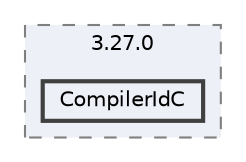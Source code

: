 digraph "E:/Code/Skola/Su/CProg/CProg-Project/cmake-build-debug-coverage/CMakeFiles/3.27.0/CompilerIdC"
{
 // LATEX_PDF_SIZE
  bgcolor="transparent";
  edge [fontname=Helvetica,fontsize=10,labelfontname=Helvetica,labelfontsize=10];
  node [fontname=Helvetica,fontsize=10,shape=box,height=0.2,width=0.4];
  compound=true
  subgraph clusterdir_2c4f373ff0b9c95d00337d908ebcd8cc {
    graph [ bgcolor="#edf0f7", pencolor="grey50", label="3.27.0", fontname=Helvetica,fontsize=10 style="filled,dashed", URL="dir_2c4f373ff0b9c95d00337d908ebcd8cc.html",tooltip=""]
  dir_345afe31427da2a8ba1f42e0315dbb2a [label="CompilerIdC", fillcolor="#edf0f7", color="grey25", style="filled,bold", URL="dir_345afe31427da2a8ba1f42e0315dbb2a.html",tooltip=""];
  }
}
